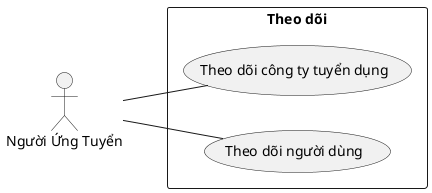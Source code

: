 @startuml TheoDoi
left to right direction
actor nguoiUngTuyen as "Người Ứng Tuyển"
rectangle "Theo dõi" {
    usecase theoDoiCongTyTuyenDung as "Theo dõi công ty tuyển dụng"
    usecase theoDoiNguoiDung as "Theo dõi người dùng"
}
nguoiUngTuyen -- theoDoiCongTyTuyenDung
nguoiUngTuyen -- theoDoiNguoiDung